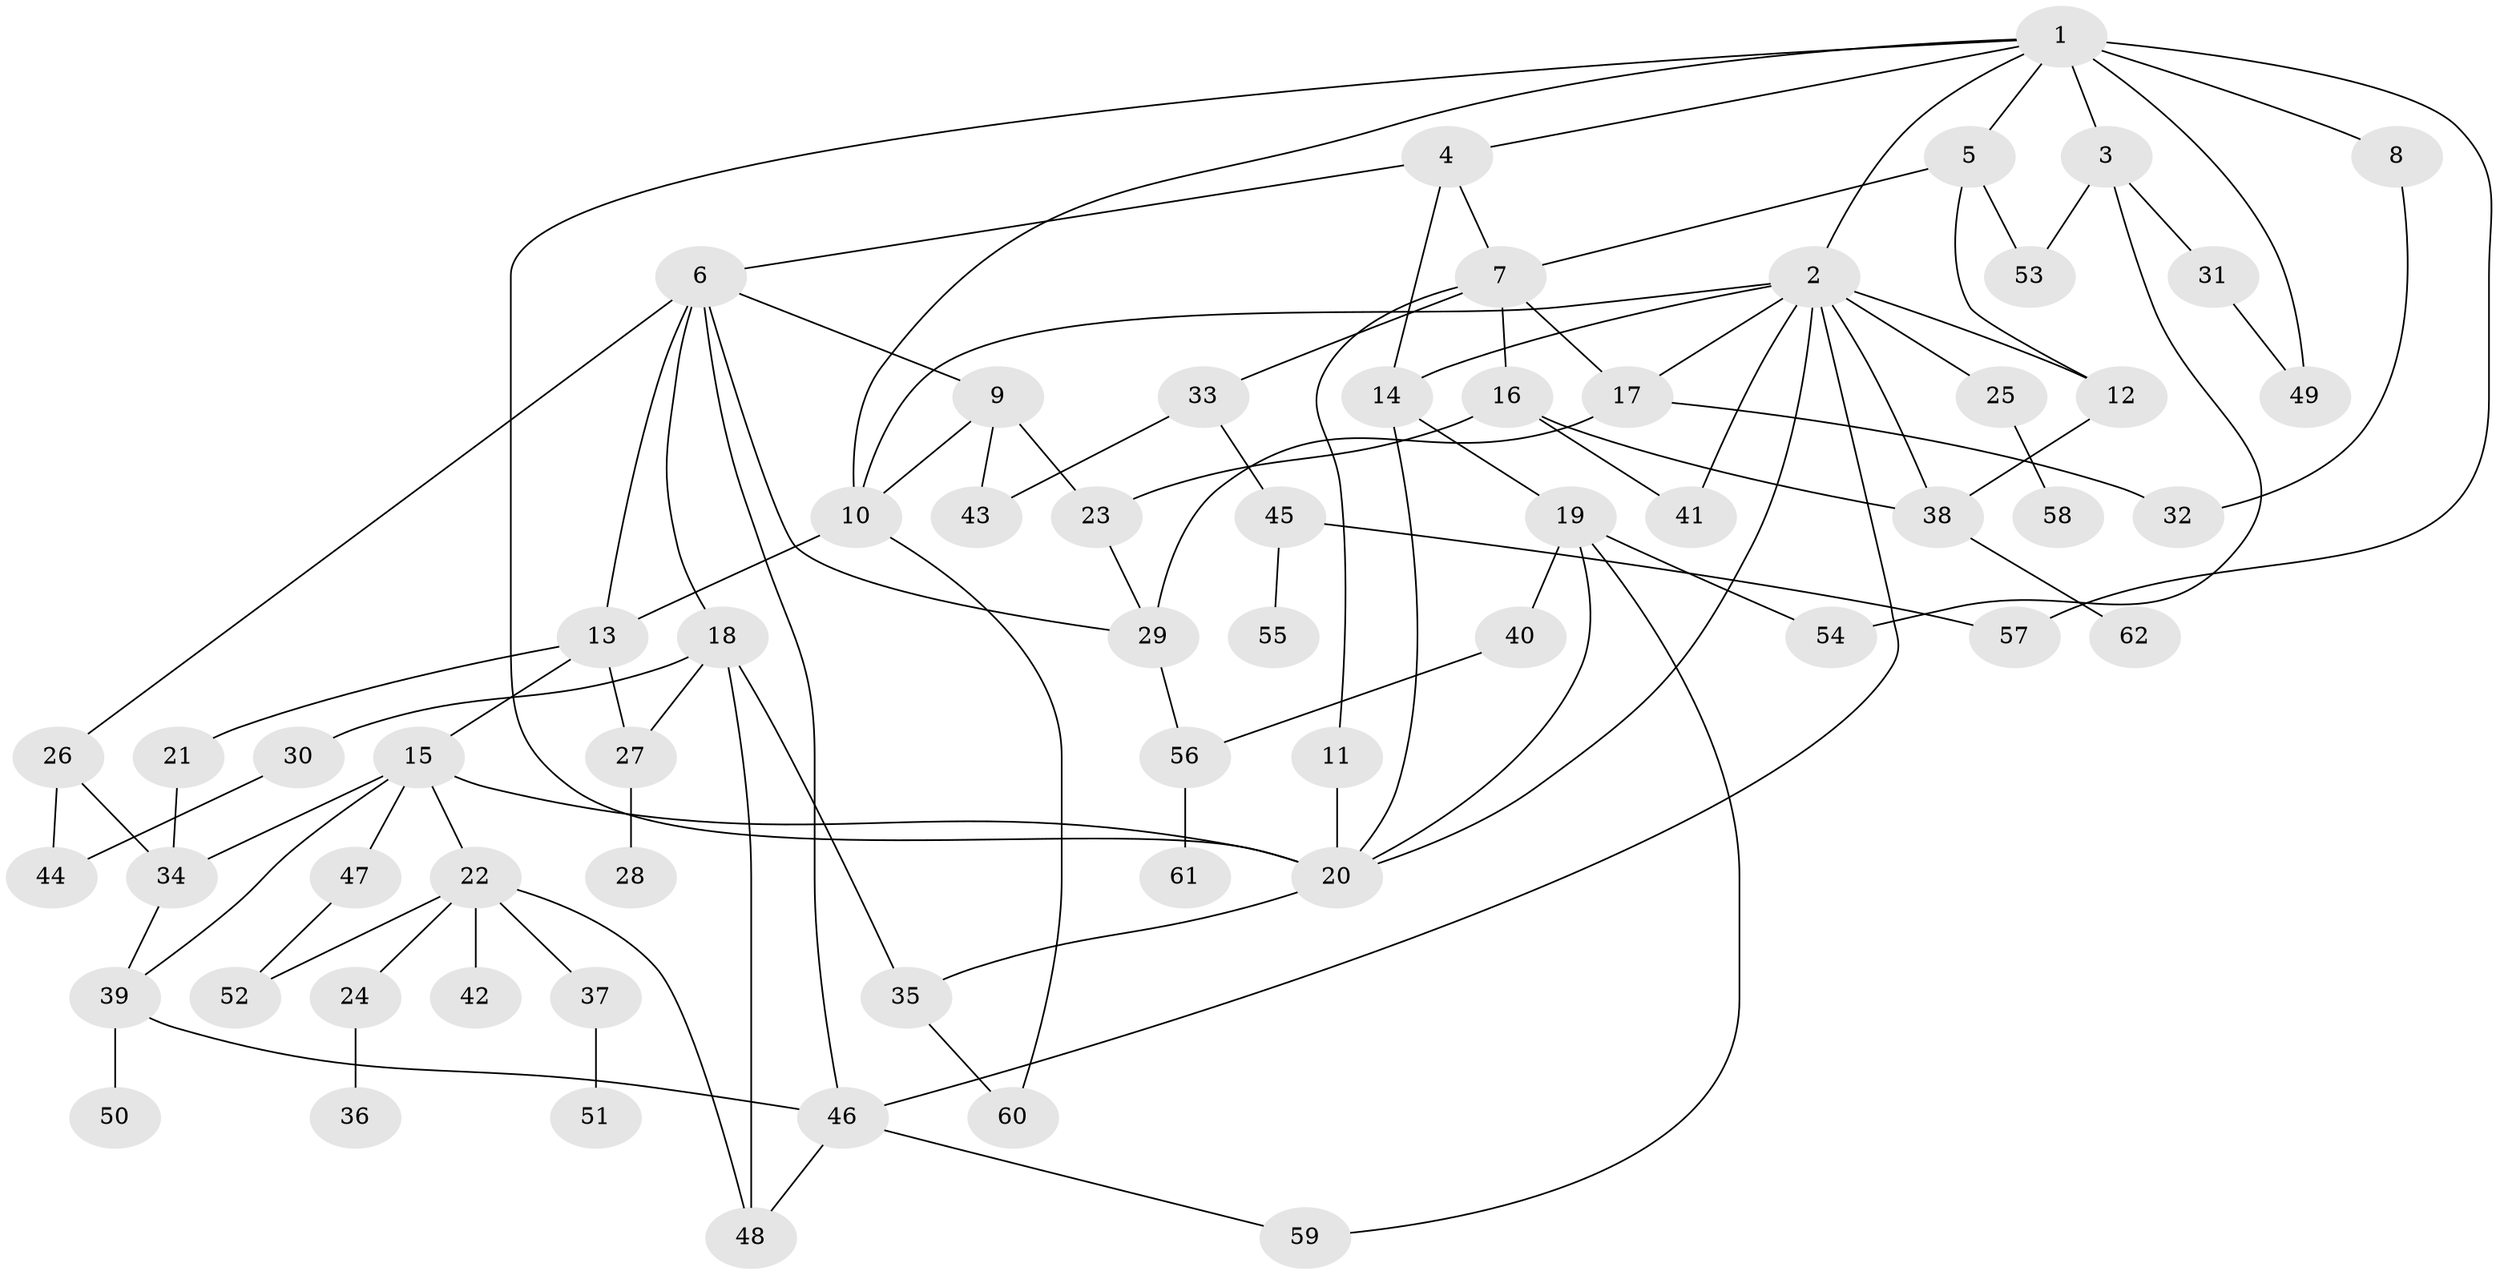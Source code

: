 // original degree distribution, {11: 0.009708737864077669, 10: 0.009708737864077669, 5: 0.04854368932038835, 4: 0.11650485436893204, 8: 0.009708737864077669, 6: 0.009708737864077669, 3: 0.2524271844660194, 7: 0.019417475728155338, 2: 0.3106796116504854, 1: 0.21359223300970873}
// Generated by graph-tools (version 1.1) at 2025/49/03/04/25 22:49:03]
// undirected, 62 vertices, 99 edges
graph export_dot {
  node [color=gray90,style=filled];
  1;
  2;
  3;
  4;
  5;
  6;
  7;
  8;
  9;
  10;
  11;
  12;
  13;
  14;
  15;
  16;
  17;
  18;
  19;
  20;
  21;
  22;
  23;
  24;
  25;
  26;
  27;
  28;
  29;
  30;
  31;
  32;
  33;
  34;
  35;
  36;
  37;
  38;
  39;
  40;
  41;
  42;
  43;
  44;
  45;
  46;
  47;
  48;
  49;
  50;
  51;
  52;
  53;
  54;
  55;
  56;
  57;
  58;
  59;
  60;
  61;
  62;
  1 -- 2 [weight=1.0];
  1 -- 3 [weight=1.0];
  1 -- 4 [weight=1.0];
  1 -- 5 [weight=1.0];
  1 -- 8 [weight=1.0];
  1 -- 10 [weight=1.0];
  1 -- 20 [weight=1.0];
  1 -- 49 [weight=2.0];
  1 -- 57 [weight=1.0];
  2 -- 10 [weight=1.0];
  2 -- 12 [weight=1.0];
  2 -- 14 [weight=1.0];
  2 -- 17 [weight=1.0];
  2 -- 20 [weight=1.0];
  2 -- 25 [weight=1.0];
  2 -- 38 [weight=1.0];
  2 -- 41 [weight=1.0];
  2 -- 46 [weight=1.0];
  3 -- 31 [weight=1.0];
  3 -- 53 [weight=1.0];
  3 -- 54 [weight=1.0];
  4 -- 6 [weight=1.0];
  4 -- 7 [weight=1.0];
  4 -- 14 [weight=1.0];
  5 -- 7 [weight=1.0];
  5 -- 12 [weight=1.0];
  5 -- 53 [weight=1.0];
  6 -- 9 [weight=1.0];
  6 -- 13 [weight=1.0];
  6 -- 18 [weight=1.0];
  6 -- 26 [weight=1.0];
  6 -- 29 [weight=1.0];
  6 -- 46 [weight=1.0];
  7 -- 11 [weight=1.0];
  7 -- 16 [weight=1.0];
  7 -- 17 [weight=1.0];
  7 -- 33 [weight=1.0];
  8 -- 32 [weight=1.0];
  9 -- 10 [weight=1.0];
  9 -- 23 [weight=1.0];
  9 -- 43 [weight=1.0];
  10 -- 13 [weight=1.0];
  10 -- 60 [weight=1.0];
  11 -- 20 [weight=1.0];
  12 -- 38 [weight=1.0];
  13 -- 15 [weight=1.0];
  13 -- 21 [weight=1.0];
  13 -- 27 [weight=1.0];
  14 -- 19 [weight=1.0];
  14 -- 20 [weight=1.0];
  15 -- 20 [weight=1.0];
  15 -- 22 [weight=1.0];
  15 -- 34 [weight=1.0];
  15 -- 39 [weight=1.0];
  15 -- 47 [weight=1.0];
  16 -- 23 [weight=1.0];
  16 -- 38 [weight=1.0];
  16 -- 41 [weight=1.0];
  17 -- 29 [weight=1.0];
  17 -- 32 [weight=2.0];
  18 -- 27 [weight=1.0];
  18 -- 30 [weight=1.0];
  18 -- 35 [weight=2.0];
  18 -- 48 [weight=1.0];
  19 -- 20 [weight=1.0];
  19 -- 40 [weight=1.0];
  19 -- 54 [weight=1.0];
  19 -- 59 [weight=1.0];
  20 -- 35 [weight=1.0];
  21 -- 34 [weight=1.0];
  22 -- 24 [weight=1.0];
  22 -- 37 [weight=1.0];
  22 -- 42 [weight=1.0];
  22 -- 48 [weight=1.0];
  22 -- 52 [weight=1.0];
  23 -- 29 [weight=1.0];
  24 -- 36 [weight=1.0];
  25 -- 58 [weight=1.0];
  26 -- 34 [weight=2.0];
  26 -- 44 [weight=1.0];
  27 -- 28 [weight=1.0];
  29 -- 56 [weight=1.0];
  30 -- 44 [weight=1.0];
  31 -- 49 [weight=1.0];
  33 -- 43 [weight=1.0];
  33 -- 45 [weight=1.0];
  34 -- 39 [weight=1.0];
  35 -- 60 [weight=1.0];
  37 -- 51 [weight=1.0];
  38 -- 62 [weight=1.0];
  39 -- 46 [weight=1.0];
  39 -- 50 [weight=1.0];
  40 -- 56 [weight=1.0];
  45 -- 55 [weight=1.0];
  45 -- 57 [weight=1.0];
  46 -- 48 [weight=1.0];
  46 -- 59 [weight=1.0];
  47 -- 52 [weight=1.0];
  56 -- 61 [weight=1.0];
}
